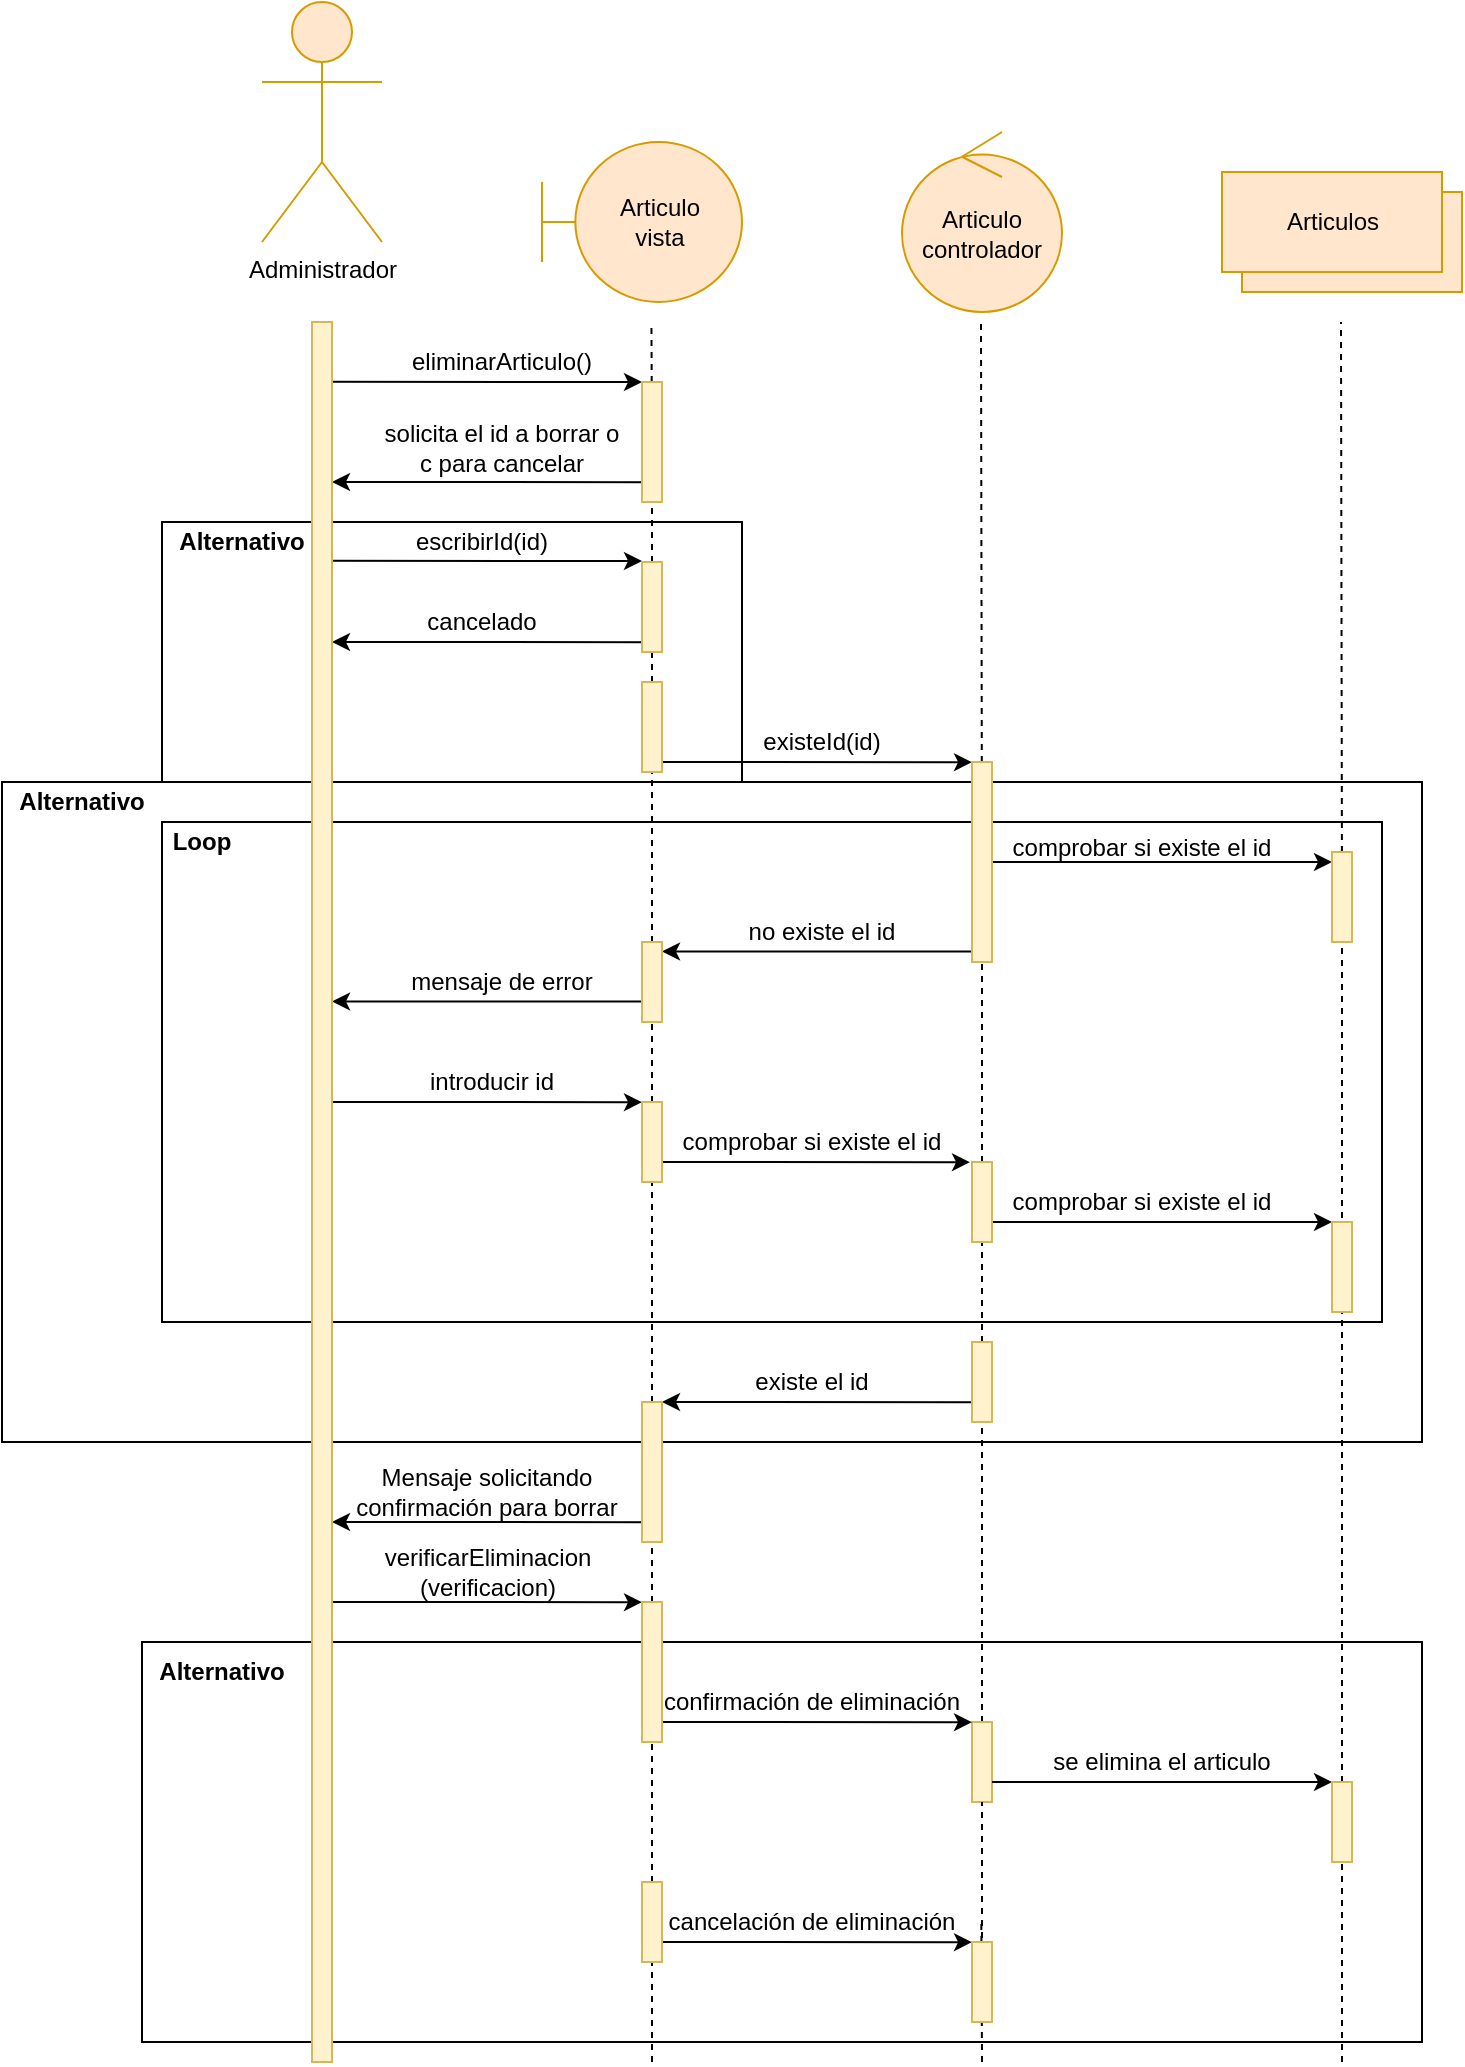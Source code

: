 <mxfile version="13.9.9" type="device"><diagram id="7C9Ih6A4GlGY7dEifqzJ" name="Página-1"><mxGraphModel dx="4890" dy="2349" grid="1" gridSize="10" guides="1" tooltips="1" connect="1" arrows="1" fold="1" page="1" pageScale="1" pageWidth="827" pageHeight="1169" math="0" shadow="0"><root><mxCell id="0"/><mxCell id="1" parent="0"/><mxCell id="e-Ma5fOL6C2kBB9eksRf-108" value="" style="rounded=0;whiteSpace=wrap;html=1;fillColor=none;" parent="1" vertex="1"><mxGeometry y="860" width="640" height="200" as="geometry"/></mxCell><mxCell id="e-Ma5fOL6C2kBB9eksRf-107" value="" style="endArrow=none;dashed=1;html=1;" parent="1" edge="1"><mxGeometry width="50" height="50" relative="1" as="geometry"><mxPoint x="420" y="1070" as="sourcePoint"/><mxPoint x="419.66" y="1000" as="targetPoint"/></mxGeometry></mxCell><mxCell id="e-Ma5fOL6C2kBB9eksRf-72" value="" style="rounded=0;whiteSpace=wrap;html=1;fillColor=none;" parent="1" vertex="1"><mxGeometry x="-70" y="430" width="710" height="330" as="geometry"/></mxCell><mxCell id="e-Ma5fOL6C2kBB9eksRf-51" value="" style="rounded=0;whiteSpace=wrap;html=1;fillColor=none;" parent="1" vertex="1"><mxGeometry x="10" y="450" width="610" height="250" as="geometry"/></mxCell><mxCell id="e-Ma5fOL6C2kBB9eksRf-34" value="" style="rounded=0;whiteSpace=wrap;html=1;fillColor=none;" parent="1" vertex="1"><mxGeometry x="10" y="300" width="290" height="130" as="geometry"/></mxCell><mxCell id="e-Ma5fOL6C2kBB9eksRf-1" value="Administrador" style="shape=umlActor;verticalLabelPosition=bottom;verticalAlign=top;html=1;outlineConnect=0;fillColor=#ffe6cc;strokeColor=#d79b00;" parent="1" vertex="1"><mxGeometry x="60" y="40" width="60" height="120" as="geometry"/></mxCell><mxCell id="e-Ma5fOL6C2kBB9eksRf-2" value="Articulo&lt;br&gt;vista" style="shape=umlBoundary;whiteSpace=wrap;html=1;fillColor=#ffe6cc;strokeColor=#d79b00;" parent="1" vertex="1"><mxGeometry x="200" y="110" width="100" height="80" as="geometry"/></mxCell><mxCell id="e-Ma5fOL6C2kBB9eksRf-3" value="Articulo&lt;br&gt;controlador" style="ellipse;shape=umlControl;whiteSpace=wrap;html=1;fillColor=#ffe6cc;strokeColor=#d79b00;" parent="1" vertex="1"><mxGeometry x="380" y="105" width="80" height="90" as="geometry"/></mxCell><mxCell id="e-Ma5fOL6C2kBB9eksRf-6" value="" style="group" parent="1" vertex="1" connectable="0"><mxGeometry x="540" y="125" width="120" height="60" as="geometry"/></mxCell><mxCell id="e-Ma5fOL6C2kBB9eksRf-4" value="Articulos" style="html=1;fillColor=#ffe6cc;strokeColor=#d79b00;" parent="e-Ma5fOL6C2kBB9eksRf-6" vertex="1"><mxGeometry x="10" y="10" width="110" height="50" as="geometry"/></mxCell><mxCell id="e-Ma5fOL6C2kBB9eksRf-5" value="Articulos" style="html=1;fillColor=#ffe6cc;strokeColor=#d79b00;" parent="e-Ma5fOL6C2kBB9eksRf-6" vertex="1"><mxGeometry width="110" height="50" as="geometry"/></mxCell><mxCell id="e-Ma5fOL6C2kBB9eksRf-8" value="" style="endArrow=none;dashed=1;html=1;" parent="1" source="e-Ma5fOL6C2kBB9eksRf-13" edge="1"><mxGeometry width="50" height="50" relative="1" as="geometry"><mxPoint x="90" y="880" as="sourcePoint"/><mxPoint x="90" y="200" as="targetPoint"/></mxGeometry></mxCell><mxCell id="e-Ma5fOL6C2kBB9eksRf-9" value="" style="endArrow=none;dashed=1;html=1;" parent="1" source="e-Ma5fOL6C2kBB9eksRf-17" edge="1"><mxGeometry width="50" height="50" relative="1" as="geometry"><mxPoint x="254.71" y="880" as="sourcePoint"/><mxPoint x="254.71" y="200" as="targetPoint"/></mxGeometry></mxCell><mxCell id="e-Ma5fOL6C2kBB9eksRf-10" value="" style="endArrow=none;dashed=1;html=1;" parent="1" source="e-Ma5fOL6C2kBB9eksRf-16" edge="1"><mxGeometry width="50" height="50" relative="1" as="geometry"><mxPoint x="419.5" y="880" as="sourcePoint"/><mxPoint x="419.5" y="200" as="targetPoint"/></mxGeometry></mxCell><mxCell id="e-Ma5fOL6C2kBB9eksRf-11" value="" style="endArrow=none;dashed=1;html=1;" parent="1" source="e-Ma5fOL6C2kBB9eksRf-48" edge="1"><mxGeometry width="50" height="50" relative="1" as="geometry"><mxPoint x="599.5" y="880" as="sourcePoint"/><mxPoint x="599.5" y="200" as="targetPoint"/></mxGeometry></mxCell><mxCell id="e-Ma5fOL6C2kBB9eksRf-14" value="" style="endArrow=none;dashed=1;html=1;" parent="1" target="e-Ma5fOL6C2kBB9eksRf-13" edge="1"><mxGeometry width="50" height="50" relative="1" as="geometry"><mxPoint x="90" y="880" as="sourcePoint"/><mxPoint x="90" y="200" as="targetPoint"/></mxGeometry></mxCell><mxCell id="e-Ma5fOL6C2kBB9eksRf-18" value="" style="endArrow=none;dashed=1;html=1;" parent="1" source="e-Ma5fOL6C2kBB9eksRf-23" target="e-Ma5fOL6C2kBB9eksRf-17" edge="1"><mxGeometry width="50" height="50" relative="1" as="geometry"><mxPoint x="254.71" y="880" as="sourcePoint"/><mxPoint x="254.71" y="200" as="targetPoint"/></mxGeometry></mxCell><mxCell id="e-Ma5fOL6C2kBB9eksRf-19" value="eliminarArticulo()" style="text;html=1;strokeColor=none;fillColor=none;align=center;verticalAlign=middle;whiteSpace=wrap;rounded=0;" parent="1" vertex="1"><mxGeometry x="160" y="210" width="40" height="20" as="geometry"/></mxCell><mxCell id="e-Ma5fOL6C2kBB9eksRf-22" value="solicita el id a borrar o c para cancelar" style="text;html=1;strokeColor=none;fillColor=none;align=center;verticalAlign=middle;whiteSpace=wrap;rounded=0;" parent="1" vertex="1"><mxGeometry x="120" y="252.5" width="120" height="20" as="geometry"/></mxCell><mxCell id="e-Ma5fOL6C2kBB9eksRf-24" value="" style="endArrow=none;dashed=1;html=1;" parent="1" source="e-Ma5fOL6C2kBB9eksRf-39" target="e-Ma5fOL6C2kBB9eksRf-23" edge="1"><mxGeometry width="50" height="50" relative="1" as="geometry"><mxPoint x="254.71" y="880" as="sourcePoint"/><mxPoint x="254.986" y="290" as="targetPoint"/></mxGeometry></mxCell><mxCell id="e-Ma5fOL6C2kBB9eksRf-25" value="escribirId(id)" style="text;html=1;strokeColor=none;fillColor=none;align=center;verticalAlign=middle;whiteSpace=wrap;rounded=0;" parent="1" vertex="1"><mxGeometry x="150" y="300" width="40" height="20" as="geometry"/></mxCell><mxCell id="e-Ma5fOL6C2kBB9eksRf-27" value="" style="endArrow=classic;html=1;exitX=0.5;exitY=0.044;exitDx=0;exitDy=0;exitPerimeter=0;" parent="1" edge="1"><mxGeometry width="50" height="50" relative="1" as="geometry"><mxPoint x="90" y="319.43" as="sourcePoint"/><mxPoint x="250" y="319.51" as="targetPoint"/></mxGeometry></mxCell><mxCell id="e-Ma5fOL6C2kBB9eksRf-37" value="&lt;b&gt;Alternativo&lt;/b&gt;" style="text;html=1;strokeColor=none;fillColor=none;align=center;verticalAlign=middle;whiteSpace=wrap;rounded=0;" parent="1" vertex="1"><mxGeometry x="30" y="300" width="40" height="20" as="geometry"/></mxCell><mxCell id="e-Ma5fOL6C2kBB9eksRf-40" value="" style="endArrow=none;dashed=1;html=1;" parent="1" source="e-Ma5fOL6C2kBB9eksRf-54" target="e-Ma5fOL6C2kBB9eksRf-39" edge="1"><mxGeometry width="50" height="50" relative="1" as="geometry"><mxPoint x="254.71" y="880" as="sourcePoint"/><mxPoint x="254.988" y="365" as="targetPoint"/></mxGeometry></mxCell><mxCell id="e-Ma5fOL6C2kBB9eksRf-41" value="" style="endArrow=none;html=1;exitX=0.5;exitY=0.044;exitDx=0;exitDy=0;exitPerimeter=0;endFill=0;startArrow=classic;startFill=1;" parent="1" edge="1"><mxGeometry width="50" height="50" relative="1" as="geometry"><mxPoint x="95" y="360" as="sourcePoint"/><mxPoint x="255" y="360.08" as="targetPoint"/></mxGeometry></mxCell><mxCell id="e-Ma5fOL6C2kBB9eksRf-23" value="" style="rounded=0;whiteSpace=wrap;html=1;fillColor=#fff2cc;strokeColor=#d6b656;" parent="1" vertex="1"><mxGeometry x="250" y="320" width="10" height="45" as="geometry"/></mxCell><mxCell id="e-Ma5fOL6C2kBB9eksRf-42" value="cancelado" style="text;html=1;strokeColor=none;fillColor=none;align=center;verticalAlign=middle;whiteSpace=wrap;rounded=0;" parent="1" vertex="1"><mxGeometry x="140" y="340" width="60" height="20" as="geometry"/></mxCell><mxCell id="e-Ma5fOL6C2kBB9eksRf-43" value="" style="endArrow=none;dashed=1;html=1;" parent="1" source="e-Ma5fOL6C2kBB9eksRf-67" target="e-Ma5fOL6C2kBB9eksRf-16" edge="1"><mxGeometry width="50" height="50" relative="1" as="geometry"><mxPoint x="419.5" y="880" as="sourcePoint"/><mxPoint x="419.5" y="200" as="targetPoint"/></mxGeometry></mxCell><mxCell id="e-Ma5fOL6C2kBB9eksRf-45" value="" style="endArrow=classic;html=1;exitX=0.5;exitY=0.044;exitDx=0;exitDy=0;exitPerimeter=0;" parent="1" edge="1"><mxGeometry width="50" height="50" relative="1" as="geometry"><mxPoint x="255" y="420" as="sourcePoint"/><mxPoint x="415" y="420.08" as="targetPoint"/></mxGeometry></mxCell><mxCell id="e-Ma5fOL6C2kBB9eksRf-39" value="" style="rounded=0;whiteSpace=wrap;html=1;fillColor=#fff2cc;strokeColor=#d6b656;" parent="1" vertex="1"><mxGeometry x="250" y="380" width="10" height="45" as="geometry"/></mxCell><mxCell id="e-Ma5fOL6C2kBB9eksRf-46" value="existeId(id)" style="text;html=1;strokeColor=none;fillColor=none;align=center;verticalAlign=middle;whiteSpace=wrap;rounded=0;" parent="1" vertex="1"><mxGeometry x="320" y="400" width="40" height="20" as="geometry"/></mxCell><mxCell id="e-Ma5fOL6C2kBB9eksRf-47" value="" style="endArrow=classic;html=1;" parent="1" edge="1"><mxGeometry width="50" height="50" relative="1" as="geometry"><mxPoint x="420" y="470" as="sourcePoint"/><mxPoint x="595" y="470" as="targetPoint"/></mxGeometry></mxCell><mxCell id="e-Ma5fOL6C2kBB9eksRf-48" value="" style="rounded=0;whiteSpace=wrap;html=1;fillColor=#fff2cc;strokeColor=#d6b656;" parent="1" vertex="1"><mxGeometry x="595" y="465" width="10" height="45" as="geometry"/></mxCell><mxCell id="e-Ma5fOL6C2kBB9eksRf-49" value="" style="endArrow=none;dashed=1;html=1;" parent="1" source="e-Ma5fOL6C2kBB9eksRf-97" target="e-Ma5fOL6C2kBB9eksRf-48" edge="1"><mxGeometry width="50" height="50" relative="1" as="geometry"><mxPoint x="600" y="1020" as="sourcePoint"/><mxPoint x="599.5" y="200" as="targetPoint"/></mxGeometry></mxCell><mxCell id="e-Ma5fOL6C2kBB9eksRf-50" value="comprobar si existe el id" style="text;html=1;strokeColor=none;fillColor=none;align=center;verticalAlign=middle;whiteSpace=wrap;rounded=0;" parent="1" vertex="1"><mxGeometry x="425" y="452.5" width="150" height="20" as="geometry"/></mxCell><mxCell id="e-Ma5fOL6C2kBB9eksRf-52" value="" style="endArrow=none;html=1;exitX=0.5;exitY=0.044;exitDx=0;exitDy=0;exitPerimeter=0;endFill=0;startArrow=classic;startFill=1;" parent="1" edge="1"><mxGeometry width="50" height="50" relative="1" as="geometry"><mxPoint x="260" y="514.71" as="sourcePoint"/><mxPoint x="420" y="514.79" as="targetPoint"/></mxGeometry></mxCell><mxCell id="e-Ma5fOL6C2kBB9eksRf-16" value="" style="rounded=0;whiteSpace=wrap;html=1;fillColor=#fff2cc;strokeColor=#d6b656;" parent="1" vertex="1"><mxGeometry x="415" y="420" width="10" height="100" as="geometry"/></mxCell><mxCell id="e-Ma5fOL6C2kBB9eksRf-53" value="no existe el id" style="text;html=1;strokeColor=none;fillColor=none;align=center;verticalAlign=middle;whiteSpace=wrap;rounded=0;" parent="1" vertex="1"><mxGeometry x="290" y="500" width="100" height="10" as="geometry"/></mxCell><mxCell id="e-Ma5fOL6C2kBB9eksRf-55" value="" style="endArrow=none;dashed=1;html=1;" parent="1" source="e-Ma5fOL6C2kBB9eksRf-62" target="e-Ma5fOL6C2kBB9eksRf-54" edge="1"><mxGeometry width="50" height="50" relative="1" as="geometry"><mxPoint x="254.71" y="880" as="sourcePoint"/><mxPoint x="254.986" y="425" as="targetPoint"/></mxGeometry></mxCell><mxCell id="e-Ma5fOL6C2kBB9eksRf-57" value="" style="endArrow=none;html=1;exitX=0.5;exitY=0.044;exitDx=0;exitDy=0;exitPerimeter=0;endFill=0;startArrow=classic;startFill=1;" parent="1" edge="1"><mxGeometry width="50" height="50" relative="1" as="geometry"><mxPoint x="95" y="539.71" as="sourcePoint"/><mxPoint x="255" y="539.79" as="targetPoint"/></mxGeometry></mxCell><mxCell id="e-Ma5fOL6C2kBB9eksRf-54" value="" style="rounded=0;whiteSpace=wrap;html=1;fillColor=#fff2cc;strokeColor=#d6b656;" parent="1" vertex="1"><mxGeometry x="250" y="510" width="10" height="40" as="geometry"/></mxCell><mxCell id="e-Ma5fOL6C2kBB9eksRf-58" value="&lt;b&gt;Loop&lt;/b&gt;" style="text;html=1;strokeColor=none;fillColor=none;align=center;verticalAlign=middle;whiteSpace=wrap;rounded=0;" parent="1" vertex="1"><mxGeometry x="10" y="450" width="40" height="20" as="geometry"/></mxCell><mxCell id="e-Ma5fOL6C2kBB9eksRf-59" value="mensaje de error" style="text;html=1;strokeColor=none;fillColor=none;align=center;verticalAlign=middle;whiteSpace=wrap;rounded=0;" parent="1" vertex="1"><mxGeometry x="130" y="520" width="100" height="20" as="geometry"/></mxCell><mxCell id="e-Ma5fOL6C2kBB9eksRf-61" value="" style="endArrow=classic;html=1;exitX=0.5;exitY=0.044;exitDx=0;exitDy=0;exitPerimeter=0;" parent="1" edge="1"><mxGeometry width="50" height="50" relative="1" as="geometry"><mxPoint x="90" y="590" as="sourcePoint"/><mxPoint x="250" y="590.08" as="targetPoint"/></mxGeometry></mxCell><mxCell id="e-Ma5fOL6C2kBB9eksRf-63" value="" style="endArrow=none;dashed=1;html=1;" parent="1" source="e-Ma5fOL6C2kBB9eksRf-79" target="e-Ma5fOL6C2kBB9eksRf-62" edge="1"><mxGeometry width="50" height="50" relative="1" as="geometry"><mxPoint x="254.71" y="880" as="sourcePoint"/><mxPoint x="254.983" y="550" as="targetPoint"/></mxGeometry></mxCell><mxCell id="e-Ma5fOL6C2kBB9eksRf-64" value="introducir id" style="text;html=1;strokeColor=none;fillColor=none;align=center;verticalAlign=middle;whiteSpace=wrap;rounded=0;" parent="1" vertex="1"><mxGeometry x="130" y="570" width="90" height="20" as="geometry"/></mxCell><mxCell id="e-Ma5fOL6C2kBB9eksRf-65" value="" style="endArrow=classic;html=1;exitX=0.5;exitY=0.044;exitDx=0;exitDy=0;exitPerimeter=0;" parent="1" edge="1"><mxGeometry width="50" height="50" relative="1" as="geometry"><mxPoint x="254" y="620" as="sourcePoint"/><mxPoint x="414" y="620.08" as="targetPoint"/></mxGeometry></mxCell><mxCell id="e-Ma5fOL6C2kBB9eksRf-62" value="" style="rounded=0;whiteSpace=wrap;html=1;fillColor=#fff2cc;strokeColor=#d6b656;" parent="1" vertex="1"><mxGeometry x="250" y="590" width="10" height="40" as="geometry"/></mxCell><mxCell id="e-Ma5fOL6C2kBB9eksRf-66" value="comprobar si existe el id" style="text;html=1;strokeColor=none;fillColor=none;align=center;verticalAlign=middle;whiteSpace=wrap;rounded=0;" parent="1" vertex="1"><mxGeometry x="260" y="600" width="150" height="20" as="geometry"/></mxCell><mxCell id="e-Ma5fOL6C2kBB9eksRf-68" value="" style="endArrow=none;dashed=1;html=1;" parent="1" source="e-Ma5fOL6C2kBB9eksRf-76" target="e-Ma5fOL6C2kBB9eksRf-67" edge="1"><mxGeometry width="50" height="50" relative="1" as="geometry"><mxPoint x="419.5" y="880" as="sourcePoint"/><mxPoint x="419.939" y="520" as="targetPoint"/></mxGeometry></mxCell><mxCell id="e-Ma5fOL6C2kBB9eksRf-70" value="" style="endArrow=classic;html=1;" parent="1" edge="1"><mxGeometry width="50" height="50" relative="1" as="geometry"><mxPoint x="420" y="650" as="sourcePoint"/><mxPoint x="595" y="650" as="targetPoint"/></mxGeometry></mxCell><mxCell id="e-Ma5fOL6C2kBB9eksRf-67" value="" style="rounded=0;whiteSpace=wrap;html=1;fillColor=#fff2cc;strokeColor=#d6b656;" parent="1" vertex="1"><mxGeometry x="415" y="620" width="10" height="40" as="geometry"/></mxCell><mxCell id="e-Ma5fOL6C2kBB9eksRf-71" value="" style="rounded=0;whiteSpace=wrap;html=1;fillColor=#fff2cc;strokeColor=#d6b656;" parent="1" vertex="1"><mxGeometry x="595" y="650" width="10" height="45" as="geometry"/></mxCell><mxCell id="e-Ma5fOL6C2kBB9eksRf-73" value="&lt;b&gt;Alternativo&lt;/b&gt;" style="text;html=1;strokeColor=none;fillColor=none;align=center;verticalAlign=middle;whiteSpace=wrap;rounded=0;" parent="1" vertex="1"><mxGeometry x="-50" y="430" width="40" height="20" as="geometry"/></mxCell><mxCell id="e-Ma5fOL6C2kBB9eksRf-74" value="comprobar si existe el id" style="text;html=1;strokeColor=none;fillColor=none;align=center;verticalAlign=middle;whiteSpace=wrap;rounded=0;" parent="1" vertex="1"><mxGeometry x="425" y="630" width="150" height="20" as="geometry"/></mxCell><mxCell id="e-Ma5fOL6C2kBB9eksRf-77" value="" style="endArrow=none;dashed=1;html=1;" parent="1" source="e-Ma5fOL6C2kBB9eksRf-92" target="e-Ma5fOL6C2kBB9eksRf-76" edge="1"><mxGeometry width="50" height="50" relative="1" as="geometry"><mxPoint x="420" y="1020" as="sourcePoint"/><mxPoint x="419.958" y="660" as="targetPoint"/></mxGeometry></mxCell><mxCell id="e-Ma5fOL6C2kBB9eksRf-78" value="" style="endArrow=none;html=1;exitX=0.5;exitY=0.044;exitDx=0;exitDy=0;exitPerimeter=0;endFill=0;startArrow=classic;startFill=1;" parent="1" edge="1"><mxGeometry width="50" height="50" relative="1" as="geometry"><mxPoint x="260" y="740" as="sourcePoint"/><mxPoint x="420" y="740.08" as="targetPoint"/></mxGeometry></mxCell><mxCell id="e-Ma5fOL6C2kBB9eksRf-76" value="" style="rounded=0;whiteSpace=wrap;html=1;fillColor=#fff2cc;strokeColor=#d6b656;" parent="1" vertex="1"><mxGeometry x="415" y="710" width="10" height="40" as="geometry"/></mxCell><mxCell id="e-Ma5fOL6C2kBB9eksRf-80" value="" style="endArrow=none;dashed=1;html=1;" parent="1" source="e-Ma5fOL6C2kBB9eksRf-89" target="e-Ma5fOL6C2kBB9eksRf-79" edge="1"><mxGeometry width="50" height="50" relative="1" as="geometry"><mxPoint x="255" y="1020" as="sourcePoint"/><mxPoint x="254.979" y="630.0" as="targetPoint"/></mxGeometry></mxCell><mxCell id="e-Ma5fOL6C2kBB9eksRf-81" value="existe el id" style="text;html=1;strokeColor=none;fillColor=none;align=center;verticalAlign=middle;whiteSpace=wrap;rounded=0;" parent="1" vertex="1"><mxGeometry x="285" y="725" width="100" height="10" as="geometry"/></mxCell><mxCell id="e-Ma5fOL6C2kBB9eksRf-82" value="" style="endArrow=none;html=1;exitX=0.5;exitY=0.044;exitDx=0;exitDy=0;exitPerimeter=0;endFill=0;startArrow=classic;startFill=1;" parent="1" edge="1"><mxGeometry width="50" height="50" relative="1" as="geometry"><mxPoint x="95" y="800" as="sourcePoint"/><mxPoint x="255" y="800.08" as="targetPoint"/></mxGeometry></mxCell><mxCell id="e-Ma5fOL6C2kBB9eksRf-79" value="" style="rounded=0;whiteSpace=wrap;html=1;fillColor=#fff2cc;strokeColor=#d6b656;" parent="1" vertex="1"><mxGeometry x="250" y="740" width="10" height="70" as="geometry"/></mxCell><mxCell id="e-Ma5fOL6C2kBB9eksRf-83" value="Mensaje solicitando confirmación para borrar" style="text;html=1;strokeColor=none;fillColor=none;align=center;verticalAlign=middle;whiteSpace=wrap;rounded=0;" parent="1" vertex="1"><mxGeometry x="85" y="770" width="175" height="30" as="geometry"/></mxCell><mxCell id="e-Ma5fOL6C2kBB9eksRf-84" value="" style="endArrow=classic;html=1;exitX=0.5;exitY=0.044;exitDx=0;exitDy=0;exitPerimeter=0;" parent="1" edge="1"><mxGeometry width="50" height="50" relative="1" as="geometry"><mxPoint x="90" y="229.92" as="sourcePoint"/><mxPoint x="250" y="230.0" as="targetPoint"/></mxGeometry></mxCell><mxCell id="e-Ma5fOL6C2kBB9eksRf-85" value="" style="endArrow=none;html=1;exitX=0.5;exitY=0.044;exitDx=0;exitDy=0;exitPerimeter=0;endFill=0;startArrow=classic;startFill=1;" parent="1" edge="1"><mxGeometry width="50" height="50" relative="1" as="geometry"><mxPoint x="95" y="280.0" as="sourcePoint"/><mxPoint x="255" y="280.08" as="targetPoint"/></mxGeometry></mxCell><mxCell id="e-Ma5fOL6C2kBB9eksRf-17" value="" style="rounded=0;whiteSpace=wrap;html=1;fillColor=#fff2cc;strokeColor=#d6b656;" parent="1" vertex="1"><mxGeometry x="250" y="230" width="10" height="60" as="geometry"/></mxCell><mxCell id="e-Ma5fOL6C2kBB9eksRf-88" value="" style="endArrow=classic;html=1;exitX=0.5;exitY=0.044;exitDx=0;exitDy=0;exitPerimeter=0;" parent="1" edge="1"><mxGeometry width="50" height="50" relative="1" as="geometry"><mxPoint x="90" y="840" as="sourcePoint"/><mxPoint x="250" y="840.08" as="targetPoint"/></mxGeometry></mxCell><mxCell id="e-Ma5fOL6C2kBB9eksRf-13" value="" style="rounded=0;whiteSpace=wrap;html=1;fillColor=#fff2cc;strokeColor=#d6b656;" parent="1" vertex="1"><mxGeometry x="85" y="200" width="10" height="870" as="geometry"/></mxCell><mxCell id="e-Ma5fOL6C2kBB9eksRf-90" value="" style="endArrow=none;dashed=1;html=1;" parent="1" target="e-Ma5fOL6C2kBB9eksRf-89" edge="1"><mxGeometry width="50" height="50" relative="1" as="geometry"><mxPoint x="255" y="1070" as="sourcePoint"/><mxPoint x="255" y="810" as="targetPoint"/></mxGeometry></mxCell><mxCell id="e-Ma5fOL6C2kBB9eksRf-91" value="verificarEliminacion&lt;br&gt;(verificacion)" style="text;html=1;strokeColor=none;fillColor=none;align=center;verticalAlign=middle;whiteSpace=wrap;rounded=0;" parent="1" vertex="1"><mxGeometry x="97.5" y="810" width="150" height="30" as="geometry"/></mxCell><mxCell id="e-Ma5fOL6C2kBB9eksRf-92" value="" style="rounded=0;whiteSpace=wrap;html=1;fillColor=#fff2cc;strokeColor=#d6b656;" parent="1" vertex="1"><mxGeometry x="415" y="900" width="10" height="40" as="geometry"/></mxCell><mxCell id="e-Ma5fOL6C2kBB9eksRf-93" value="" style="endArrow=none;dashed=1;html=1;" parent="1" target="e-Ma5fOL6C2kBB9eksRf-92" edge="1"><mxGeometry width="50" height="50" relative="1" as="geometry"><mxPoint x="420" y="1020" as="sourcePoint"/><mxPoint x="420" y="750" as="targetPoint"/></mxGeometry></mxCell><mxCell id="e-Ma5fOL6C2kBB9eksRf-94" value="" style="endArrow=classic;html=1;exitX=0.5;exitY=0.044;exitDx=0;exitDy=0;exitPerimeter=0;" parent="1" edge="1"><mxGeometry width="50" height="50" relative="1" as="geometry"><mxPoint x="255" y="900" as="sourcePoint"/><mxPoint x="415" y="900.08" as="targetPoint"/></mxGeometry></mxCell><mxCell id="e-Ma5fOL6C2kBB9eksRf-89" value="" style="rounded=0;whiteSpace=wrap;html=1;fillColor=#fff2cc;strokeColor=#d6b656;" parent="1" vertex="1"><mxGeometry x="250" y="840" width="10" height="70" as="geometry"/></mxCell><mxCell id="e-Ma5fOL6C2kBB9eksRf-95" value="confirmación de eliminación" style="text;html=1;strokeColor=none;fillColor=none;align=center;verticalAlign=middle;whiteSpace=wrap;rounded=0;" parent="1" vertex="1"><mxGeometry x="250" y="880" width="170" height="20" as="geometry"/></mxCell><mxCell id="e-Ma5fOL6C2kBB9eksRf-96" value="" style="endArrow=classic;html=1;exitX=0.5;exitY=0.044;exitDx=0;exitDy=0;exitPerimeter=0;" parent="1" edge="1"><mxGeometry width="50" height="50" relative="1" as="geometry"><mxPoint x="425" y="930" as="sourcePoint"/><mxPoint x="595" y="930" as="targetPoint"/></mxGeometry></mxCell><mxCell id="e-Ma5fOL6C2kBB9eksRf-97" value="" style="rounded=0;whiteSpace=wrap;html=1;fillColor=#fff2cc;strokeColor=#d6b656;" parent="1" vertex="1"><mxGeometry x="595" y="930" width="10" height="40" as="geometry"/></mxCell><mxCell id="e-Ma5fOL6C2kBB9eksRf-98" value="" style="endArrow=none;dashed=1;html=1;" parent="1" target="e-Ma5fOL6C2kBB9eksRf-97" edge="1"><mxGeometry width="50" height="50" relative="1" as="geometry"><mxPoint x="600" y="1070" as="sourcePoint"/><mxPoint x="600" y="510" as="targetPoint"/></mxGeometry></mxCell><mxCell id="e-Ma5fOL6C2kBB9eksRf-99" value="se elimina el articulo" style="text;html=1;strokeColor=none;fillColor=none;align=center;verticalAlign=middle;whiteSpace=wrap;rounded=0;" parent="1" vertex="1"><mxGeometry x="445" y="910" width="130" height="20" as="geometry"/></mxCell><mxCell id="e-Ma5fOL6C2kBB9eksRf-103" value="" style="endArrow=classic;html=1;exitX=0.5;exitY=0.044;exitDx=0;exitDy=0;exitPerimeter=0;" parent="1" edge="1"><mxGeometry width="50" height="50" relative="1" as="geometry"><mxPoint x="255" y="1010" as="sourcePoint"/><mxPoint x="415" y="1010.08" as="targetPoint"/></mxGeometry></mxCell><mxCell id="e-Ma5fOL6C2kBB9eksRf-100" value="" style="rounded=0;whiteSpace=wrap;html=1;fillColor=#fff2cc;strokeColor=#d6b656;" parent="1" vertex="1"><mxGeometry x="250" y="980" width="10" height="40" as="geometry"/></mxCell><mxCell id="e-Ma5fOL6C2kBB9eksRf-104" value="" style="rounded=0;whiteSpace=wrap;html=1;fillColor=#fff2cc;strokeColor=#d6b656;" parent="1" vertex="1"><mxGeometry x="415" y="1010" width="10" height="40" as="geometry"/></mxCell><mxCell id="e-Ma5fOL6C2kBB9eksRf-106" value="cancelación de eliminación" style="text;html=1;strokeColor=none;fillColor=none;align=center;verticalAlign=middle;whiteSpace=wrap;rounded=0;" parent="1" vertex="1"><mxGeometry x="250" y="990" width="170" height="20" as="geometry"/></mxCell><mxCell id="e-Ma5fOL6C2kBB9eksRf-109" value="&lt;b&gt;Alternativo&lt;/b&gt;" style="text;html=1;strokeColor=none;fillColor=none;align=center;verticalAlign=middle;whiteSpace=wrap;rounded=0;" parent="1" vertex="1"><mxGeometry x="20" y="865" width="40" height="20" as="geometry"/></mxCell></root></mxGraphModel></diagram></mxfile>